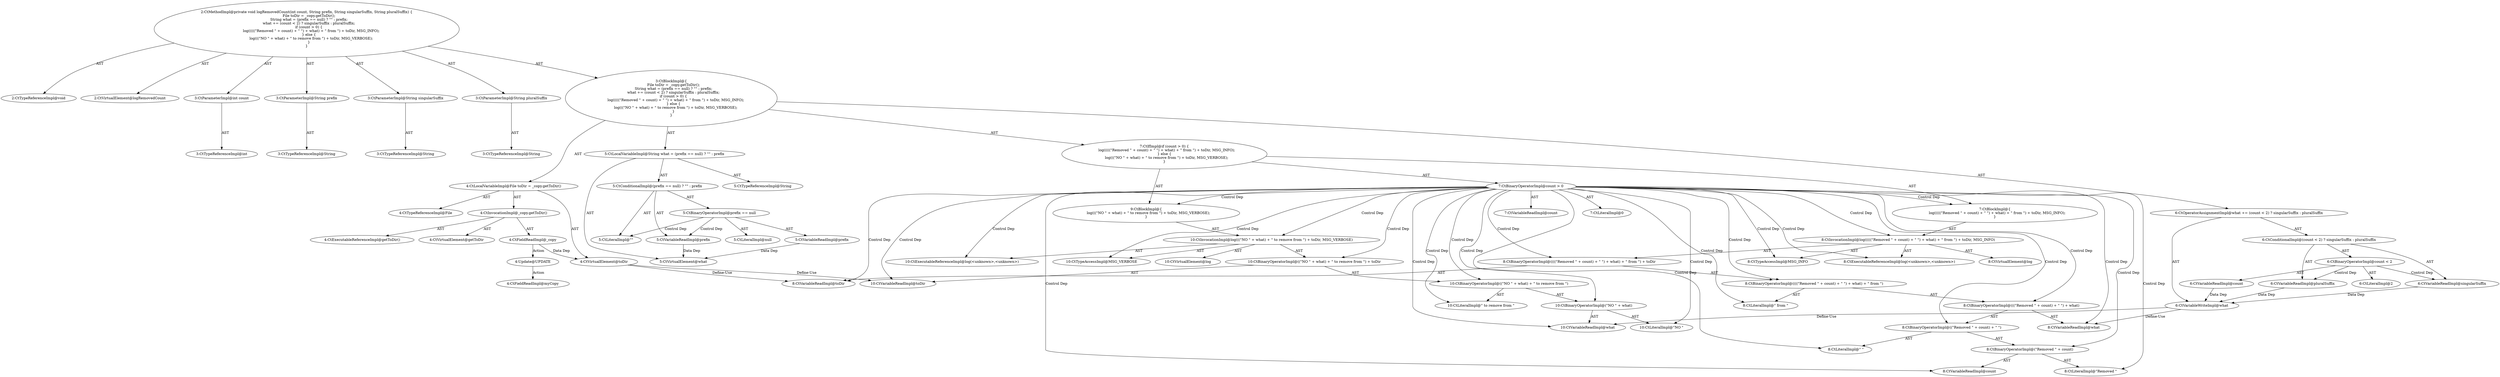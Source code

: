 digraph "logRemovedCount#?,int,String,String,String" {
0 [label="2:CtTypeReferenceImpl@void" shape=ellipse]
1 [label="2:CtVirtualElement@logRemovedCount" shape=ellipse]
2 [label="3:CtParameterImpl@int count" shape=ellipse]
3 [label="3:CtTypeReferenceImpl@int" shape=ellipse]
4 [label="3:CtParameterImpl@String prefix" shape=ellipse]
5 [label="3:CtTypeReferenceImpl@String" shape=ellipse]
6 [label="3:CtParameterImpl@String singularSuffix" shape=ellipse]
7 [label="3:CtTypeReferenceImpl@String" shape=ellipse]
8 [label="3:CtParameterImpl@String pluralSuffix" shape=ellipse]
9 [label="3:CtTypeReferenceImpl@String" shape=ellipse]
10 [label="4:CtTypeReferenceImpl@File" shape=ellipse]
11 [label="4:CtExecutableReferenceImpl@getToDir()" shape=ellipse]
12 [label="4:CtVirtualElement@getToDir" shape=ellipse]
13 [label="4:CtFieldReadImpl@_copy" shape=ellipse]
14 [label="4:CtInvocationImpl@_copy.getToDir()" shape=ellipse]
15 [label="4:CtVirtualElement@toDir" shape=ellipse]
16 [label="4:CtLocalVariableImpl@File toDir = _copy.getToDir()" shape=ellipse]
17 [label="5:CtTypeReferenceImpl@String" shape=ellipse]
18 [label="5:CtVariableReadImpl@prefix" shape=ellipse]
19 [label="5:CtLiteralImpl@null" shape=ellipse]
20 [label="5:CtBinaryOperatorImpl@prefix == null" shape=ellipse]
21 [label="5:CtLiteralImpl@\"\"" shape=ellipse]
22 [label="5:CtVariableReadImpl@prefix" shape=ellipse]
23 [label="5:CtConditionalImpl@(prefix == null) ? \"\" : prefix" shape=ellipse]
24 [label="5:CtVirtualElement@what" shape=ellipse]
25 [label="5:CtLocalVariableImpl@String what = (prefix == null) ? \"\" : prefix" shape=ellipse]
26 [label="6:CtVariableWriteImpl@what" shape=ellipse]
27 [label="6:CtVariableReadImpl@count" shape=ellipse]
28 [label="6:CtLiteralImpl@2" shape=ellipse]
29 [label="6:CtBinaryOperatorImpl@count < 2" shape=ellipse]
30 [label="6:CtVariableReadImpl@singularSuffix" shape=ellipse]
31 [label="6:CtVariableReadImpl@pluralSuffix" shape=ellipse]
32 [label="6:CtConditionalImpl@(count < 2) ? singularSuffix : pluralSuffix" shape=ellipse]
33 [label="6:CtOperatorAssignmentImpl@what += (count < 2) ? singularSuffix : pluralSuffix" shape=ellipse]
34 [label="7:CtVariableReadImpl@count" shape=ellipse]
35 [label="7:CtLiteralImpl@0" shape=ellipse]
36 [label="7:CtBinaryOperatorImpl@count > 0" shape=ellipse]
37 [label="8:CtExecutableReferenceImpl@log(<unknown>,<unknown>)" shape=ellipse]
38 [label="8:CtVirtualElement@log" shape=ellipse]
39 [label="8:CtLiteralImpl@\"Removed \"" shape=ellipse]
40 [label="8:CtVariableReadImpl@count" shape=ellipse]
41 [label="8:CtBinaryOperatorImpl@(\"Removed \" + count)" shape=ellipse]
42 [label="8:CtLiteralImpl@\" \"" shape=ellipse]
43 [label="8:CtBinaryOperatorImpl@((\"Removed \" + count) + \" \")" shape=ellipse]
44 [label="8:CtVariableReadImpl@what" shape=ellipse]
45 [label="8:CtBinaryOperatorImpl@(((\"Removed \" + count) + \" \") + what)" shape=ellipse]
46 [label="8:CtLiteralImpl@\" from \"" shape=ellipse]
47 [label="8:CtBinaryOperatorImpl@((((\"Removed \" + count) + \" \") + what) + \" from \")" shape=ellipse]
48 [label="8:CtVariableReadImpl@toDir" shape=ellipse]
49 [label="8:CtBinaryOperatorImpl@((((\"Removed \" + count) + \" \") + what) + \" from \") + toDir" shape=ellipse]
50 [label="8:CtTypeAccessImpl@MSG_INFO" shape=ellipse]
51 [label="8:CtInvocationImpl@log(((((\"Removed \" + count) + \" \") + what) + \" from \") + toDir, MSG_INFO)" shape=ellipse]
52 [label="7:CtBlockImpl@\{
    log(((((\"Removed \" + count) + \" \") + what) + \" from \") + toDir, MSG_INFO);
\}" shape=ellipse]
53 [label="10:CtExecutableReferenceImpl@log(<unknown>,<unknown>)" shape=ellipse]
54 [label="10:CtVirtualElement@log" shape=ellipse]
55 [label="10:CtLiteralImpl@\"NO \"" shape=ellipse]
56 [label="10:CtVariableReadImpl@what" shape=ellipse]
57 [label="10:CtBinaryOperatorImpl@(\"NO \" + what)" shape=ellipse]
58 [label="10:CtLiteralImpl@\" to remove from \"" shape=ellipse]
59 [label="10:CtBinaryOperatorImpl@((\"NO \" + what) + \" to remove from \")" shape=ellipse]
60 [label="10:CtVariableReadImpl@toDir" shape=ellipse]
61 [label="10:CtBinaryOperatorImpl@((\"NO \" + what) + \" to remove from \") + toDir" shape=ellipse]
62 [label="10:CtTypeAccessImpl@MSG_VERBOSE" shape=ellipse]
63 [label="10:CtInvocationImpl@log(((\"NO \" + what) + \" to remove from \") + toDir, MSG_VERBOSE)" shape=ellipse]
64 [label="9:CtBlockImpl@\{
    log(((\"NO \" + what) + \" to remove from \") + toDir, MSG_VERBOSE);
\}" shape=ellipse]
65 [label="7:CtIfImpl@if (count > 0) \{
    log(((((\"Removed \" + count) + \" \") + what) + \" from \") + toDir, MSG_INFO);
\} else \{
    log(((\"NO \" + what) + \" to remove from \") + toDir, MSG_VERBOSE);
\}" shape=ellipse]
66 [label="3:CtBlockImpl@\{
    File toDir = _copy.getToDir();
    String what = (prefix == null) ? \"\" : prefix;
    what += (count < 2) ? singularSuffix : pluralSuffix;
    if (count > 0) \{
        log(((((\"Removed \" + count) + \" \") + what) + \" from \") + toDir, MSG_INFO);
    \} else \{
        log(((\"NO \" + what) + \" to remove from \") + toDir, MSG_VERBOSE);
    \}
\}" shape=ellipse]
67 [label="2:CtMethodImpl@private void logRemovedCount(int count, String prefix, String singularSuffix, String pluralSuffix) \{
    File toDir = _copy.getToDir();
    String what = (prefix == null) ? \"\" : prefix;
    what += (count < 2) ? singularSuffix : pluralSuffix;
    if (count > 0) \{
        log(((((\"Removed \" + count) + \" \") + what) + \" from \") + toDir, MSG_INFO);
    \} else \{
        log(((\"NO \" + what) + \" to remove from \") + toDir, MSG_VERBOSE);
    \}
\}" shape=ellipse]
68 [label="4:Update@UPDATE" shape=ellipse]
69 [label="4:CtFieldReadImpl@myCopy" shape=ellipse]
2 -> 3 [label="AST"];
4 -> 5 [label="AST"];
6 -> 7 [label="AST"];
8 -> 9 [label="AST"];
13 -> 15 [label="Data Dep"];
13 -> 68 [label="Action"];
14 -> 12 [label="AST"];
14 -> 13 [label="AST"];
14 -> 11 [label="AST"];
15 -> 48 [label="Define-Use"];
15 -> 60 [label="Define-Use"];
16 -> 15 [label="AST"];
16 -> 10 [label="AST"];
16 -> 14 [label="AST"];
18 -> 24 [label="Data Dep"];
20 -> 18 [label="AST"];
20 -> 19 [label="AST"];
20 -> 21 [label="Control Dep"];
20 -> 22 [label="Control Dep"];
22 -> 24 [label="Data Dep"];
23 -> 20 [label="AST"];
23 -> 21 [label="AST"];
23 -> 22 [label="AST"];
25 -> 24 [label="AST"];
25 -> 17 [label="AST"];
25 -> 23 [label="AST"];
26 -> 44 [label="Define-Use"];
26 -> 56 [label="Define-Use"];
27 -> 26 [label="Data Dep"];
29 -> 27 [label="AST"];
29 -> 28 [label="AST"];
29 -> 30 [label="Control Dep"];
29 -> 31 [label="Control Dep"];
30 -> 26 [label="Data Dep"];
31 -> 26 [label="Data Dep"];
32 -> 29 [label="AST"];
32 -> 30 [label="AST"];
32 -> 31 [label="AST"];
33 -> 26 [label="AST"];
33 -> 32 [label="AST"];
36 -> 34 [label="AST"];
36 -> 35 [label="AST"];
36 -> 52 [label="Control Dep"];
36 -> 51 [label="Control Dep"];
36 -> 37 [label="Control Dep"];
36 -> 49 [label="Control Dep"];
36 -> 47 [label="Control Dep"];
36 -> 45 [label="Control Dep"];
36 -> 43 [label="Control Dep"];
36 -> 41 [label="Control Dep"];
36 -> 39 [label="Control Dep"];
36 -> 40 [label="Control Dep"];
36 -> 42 [label="Control Dep"];
36 -> 44 [label="Control Dep"];
36 -> 46 [label="Control Dep"];
36 -> 48 [label="Control Dep"];
36 -> 50 [label="Control Dep"];
36 -> 64 [label="Control Dep"];
36 -> 63 [label="Control Dep"];
36 -> 53 [label="Control Dep"];
36 -> 61 [label="Control Dep"];
36 -> 59 [label="Control Dep"];
36 -> 57 [label="Control Dep"];
36 -> 55 [label="Control Dep"];
36 -> 56 [label="Control Dep"];
36 -> 58 [label="Control Dep"];
36 -> 60 [label="Control Dep"];
36 -> 62 [label="Control Dep"];
41 -> 39 [label="AST"];
41 -> 40 [label="AST"];
43 -> 41 [label="AST"];
43 -> 42 [label="AST"];
45 -> 43 [label="AST"];
45 -> 44 [label="AST"];
47 -> 45 [label="AST"];
47 -> 46 [label="AST"];
49 -> 47 [label="AST"];
49 -> 48 [label="AST"];
51 -> 38 [label="AST"];
51 -> 37 [label="AST"];
51 -> 49 [label="AST"];
51 -> 50 [label="AST"];
52 -> 51 [label="AST"];
57 -> 55 [label="AST"];
57 -> 56 [label="AST"];
59 -> 57 [label="AST"];
59 -> 58 [label="AST"];
61 -> 59 [label="AST"];
61 -> 60 [label="AST"];
63 -> 54 [label="AST"];
63 -> 53 [label="AST"];
63 -> 61 [label="AST"];
63 -> 62 [label="AST"];
64 -> 63 [label="AST"];
65 -> 36 [label="AST"];
65 -> 52 [label="AST"];
65 -> 64 [label="AST"];
66 -> 16 [label="AST"];
66 -> 25 [label="AST"];
66 -> 33 [label="AST"];
66 -> 65 [label="AST"];
67 -> 1 [label="AST"];
67 -> 0 [label="AST"];
67 -> 2 [label="AST"];
67 -> 4 [label="AST"];
67 -> 6 [label="AST"];
67 -> 8 [label="AST"];
67 -> 66 [label="AST"];
68 -> 69 [label="Action"];
}